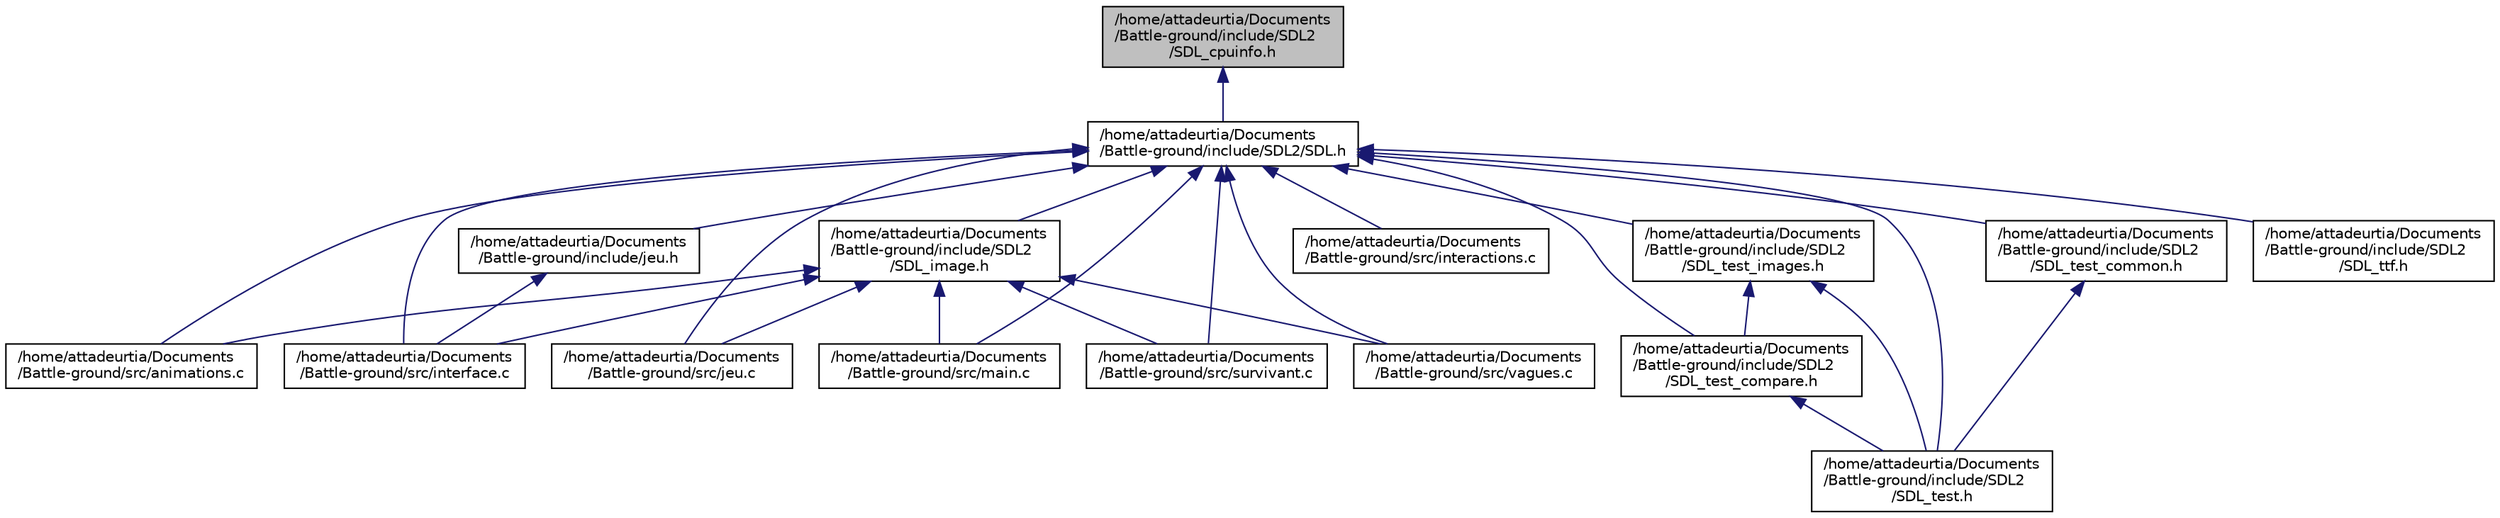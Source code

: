digraph "/home/attadeurtia/Documents/Battle-ground/include/SDL2/SDL_cpuinfo.h"
{
 // LATEX_PDF_SIZE
  edge [fontname="Helvetica",fontsize="10",labelfontname="Helvetica",labelfontsize="10"];
  node [fontname="Helvetica",fontsize="10",shape=record];
  Node1 [label="/home/attadeurtia/Documents\l/Battle-ground/include/SDL2\l/SDL_cpuinfo.h",height=0.2,width=0.4,color="black", fillcolor="grey75", style="filled", fontcolor="black",tooltip=" "];
  Node1 -> Node2 [dir="back",color="midnightblue",fontsize="10",style="solid",fontname="Helvetica"];
  Node2 [label="/home/attadeurtia/Documents\l/Battle-ground/include/SDL2/SDL.h",height=0.2,width=0.4,color="black", fillcolor="white", style="filled",URL="$SDL_8h.html",tooltip=" "];
  Node2 -> Node3 [dir="back",color="midnightblue",fontsize="10",style="solid",fontname="Helvetica"];
  Node3 [label="/home/attadeurtia/Documents\l/Battle-ground/src/animations.c",height=0.2,width=0.4,color="black", fillcolor="white", style="filled",URL="$animations_8c.html",tooltip="Contient les fonctions pour gérer toutes les animations du jeu (complète le fichier interface...."];
  Node2 -> Node4 [dir="back",color="midnightblue",fontsize="10",style="solid",fontname="Helvetica"];
  Node4 [label="/home/attadeurtia/Documents\l/Battle-ground/src/interactions.c",height=0.2,width=0.4,color="black", fillcolor="white", style="filled",URL="$interactions_8c.html",tooltip="Contient des fonctions variées utilisées potentiellement par les 2 modes de jeu. des fonctions telles..."];
  Node2 -> Node5 [dir="back",color="midnightblue",fontsize="10",style="solid",fontname="Helvetica"];
  Node5 [label="/home/attadeurtia/Documents\l/Battle-ground/src/interface.c",height=0.2,width=0.4,color="black", fillcolor="white", style="filled",URL="$interface_8c.html",tooltip="Contient toutes les fonctions utiles à l'interface graphique principale du jeu (gestion des menus,..."];
  Node2 -> Node6 [dir="back",color="midnightblue",fontsize="10",style="solid",fontname="Helvetica"];
  Node6 [label="/home/attadeurtia/Documents\l/Battle-ground/src/jeu.c",height=0.2,width=0.4,color="black", fillcolor="white", style="filled",URL="$jeu_8c.html",tooltip="Contient les fonctions principales qui lancent les 2 modes de jeu (survvivant et classique) avec quel..."];
  Node2 -> Node7 [dir="back",color="midnightblue",fontsize="10",style="solid",fontname="Helvetica"];
  Node7 [label="/home/attadeurtia/Documents\l/Battle-ground/src/main.c",height=0.2,width=0.4,color="black", fillcolor="white", style="filled",URL="$main_8c.html",tooltip="contient le main qui initialise le jeu"];
  Node2 -> Node8 [dir="back",color="midnightblue",fontsize="10",style="solid",fontname="Helvetica"];
  Node8 [label="/home/attadeurtia/Documents\l/Battle-ground/src/survivant.c",height=0.2,width=0.4,color="black", fillcolor="white", style="filled",URL="$survivant_8c.html",tooltip="Contient toutes les fonctions utiles au mode de jeu survivant de battle ground (gestion de l'évolutio..."];
  Node2 -> Node9 [dir="back",color="midnightblue",fontsize="10",style="solid",fontname="Helvetica"];
  Node9 [label="/home/attadeurtia/Documents\l/Battle-ground/src/vagues.c",height=0.2,width=0.4,color="black", fillcolor="white", style="filled",URL="$vagues_8c.html",tooltip="Contient toutes les fonctions relatives à la gestion et à la manipulation des vagues d'entités."];
  Node2 -> Node10 [dir="back",color="midnightblue",fontsize="10",style="solid",fontname="Helvetica"];
  Node10 [label="/home/attadeurtia/Documents\l/Battle-ground/include/jeu.h",height=0.2,width=0.4,color="black", fillcolor="white", style="filled",URL="$jeu_8h_source.html",tooltip=" "];
  Node10 -> Node5 [dir="back",color="midnightblue",fontsize="10",style="solid",fontname="Helvetica"];
  Node2 -> Node11 [dir="back",color="midnightblue",fontsize="10",style="solid",fontname="Helvetica"];
  Node11 [label="/home/attadeurtia/Documents\l/Battle-ground/include/SDL2\l/SDL_image.h",height=0.2,width=0.4,color="black", fillcolor="white", style="filled",URL="$SDL__image_8h_source.html",tooltip=" "];
  Node11 -> Node3 [dir="back",color="midnightblue",fontsize="10",style="solid",fontname="Helvetica"];
  Node11 -> Node5 [dir="back",color="midnightblue",fontsize="10",style="solid",fontname="Helvetica"];
  Node11 -> Node6 [dir="back",color="midnightblue",fontsize="10",style="solid",fontname="Helvetica"];
  Node11 -> Node7 [dir="back",color="midnightblue",fontsize="10",style="solid",fontname="Helvetica"];
  Node11 -> Node8 [dir="back",color="midnightblue",fontsize="10",style="solid",fontname="Helvetica"];
  Node11 -> Node9 [dir="back",color="midnightblue",fontsize="10",style="solid",fontname="Helvetica"];
  Node2 -> Node12 [dir="back",color="midnightblue",fontsize="10",style="solid",fontname="Helvetica"];
  Node12 [label="/home/attadeurtia/Documents\l/Battle-ground/include/SDL2\l/SDL_test.h",height=0.2,width=0.4,color="black", fillcolor="white", style="filled",URL="$SDL__test_8h.html",tooltip=" "];
  Node2 -> Node13 [dir="back",color="midnightblue",fontsize="10",style="solid",fontname="Helvetica"];
  Node13 [label="/home/attadeurtia/Documents\l/Battle-ground/include/SDL2\l/SDL_test_common.h",height=0.2,width=0.4,color="black", fillcolor="white", style="filled",URL="$SDL__test__common_8h.html",tooltip=" "];
  Node13 -> Node12 [dir="back",color="midnightblue",fontsize="10",style="solid",fontname="Helvetica"];
  Node2 -> Node14 [dir="back",color="midnightblue",fontsize="10",style="solid",fontname="Helvetica"];
  Node14 [label="/home/attadeurtia/Documents\l/Battle-ground/include/SDL2\l/SDL_test_compare.h",height=0.2,width=0.4,color="black", fillcolor="white", style="filled",URL="$SDL__test__compare_8h.html",tooltip=" "];
  Node14 -> Node12 [dir="back",color="midnightblue",fontsize="10",style="solid",fontname="Helvetica"];
  Node2 -> Node15 [dir="back",color="midnightblue",fontsize="10",style="solid",fontname="Helvetica"];
  Node15 [label="/home/attadeurtia/Documents\l/Battle-ground/include/SDL2\l/SDL_test_images.h",height=0.2,width=0.4,color="black", fillcolor="white", style="filled",URL="$SDL__test__images_8h.html",tooltip=" "];
  Node15 -> Node12 [dir="back",color="midnightblue",fontsize="10",style="solid",fontname="Helvetica"];
  Node15 -> Node14 [dir="back",color="midnightblue",fontsize="10",style="solid",fontname="Helvetica"];
  Node2 -> Node16 [dir="back",color="midnightblue",fontsize="10",style="solid",fontname="Helvetica"];
  Node16 [label="/home/attadeurtia/Documents\l/Battle-ground/include/SDL2\l/SDL_ttf.h",height=0.2,width=0.4,color="black", fillcolor="white", style="filled",URL="$SDL__ttf_8h_source.html",tooltip=" "];
}
